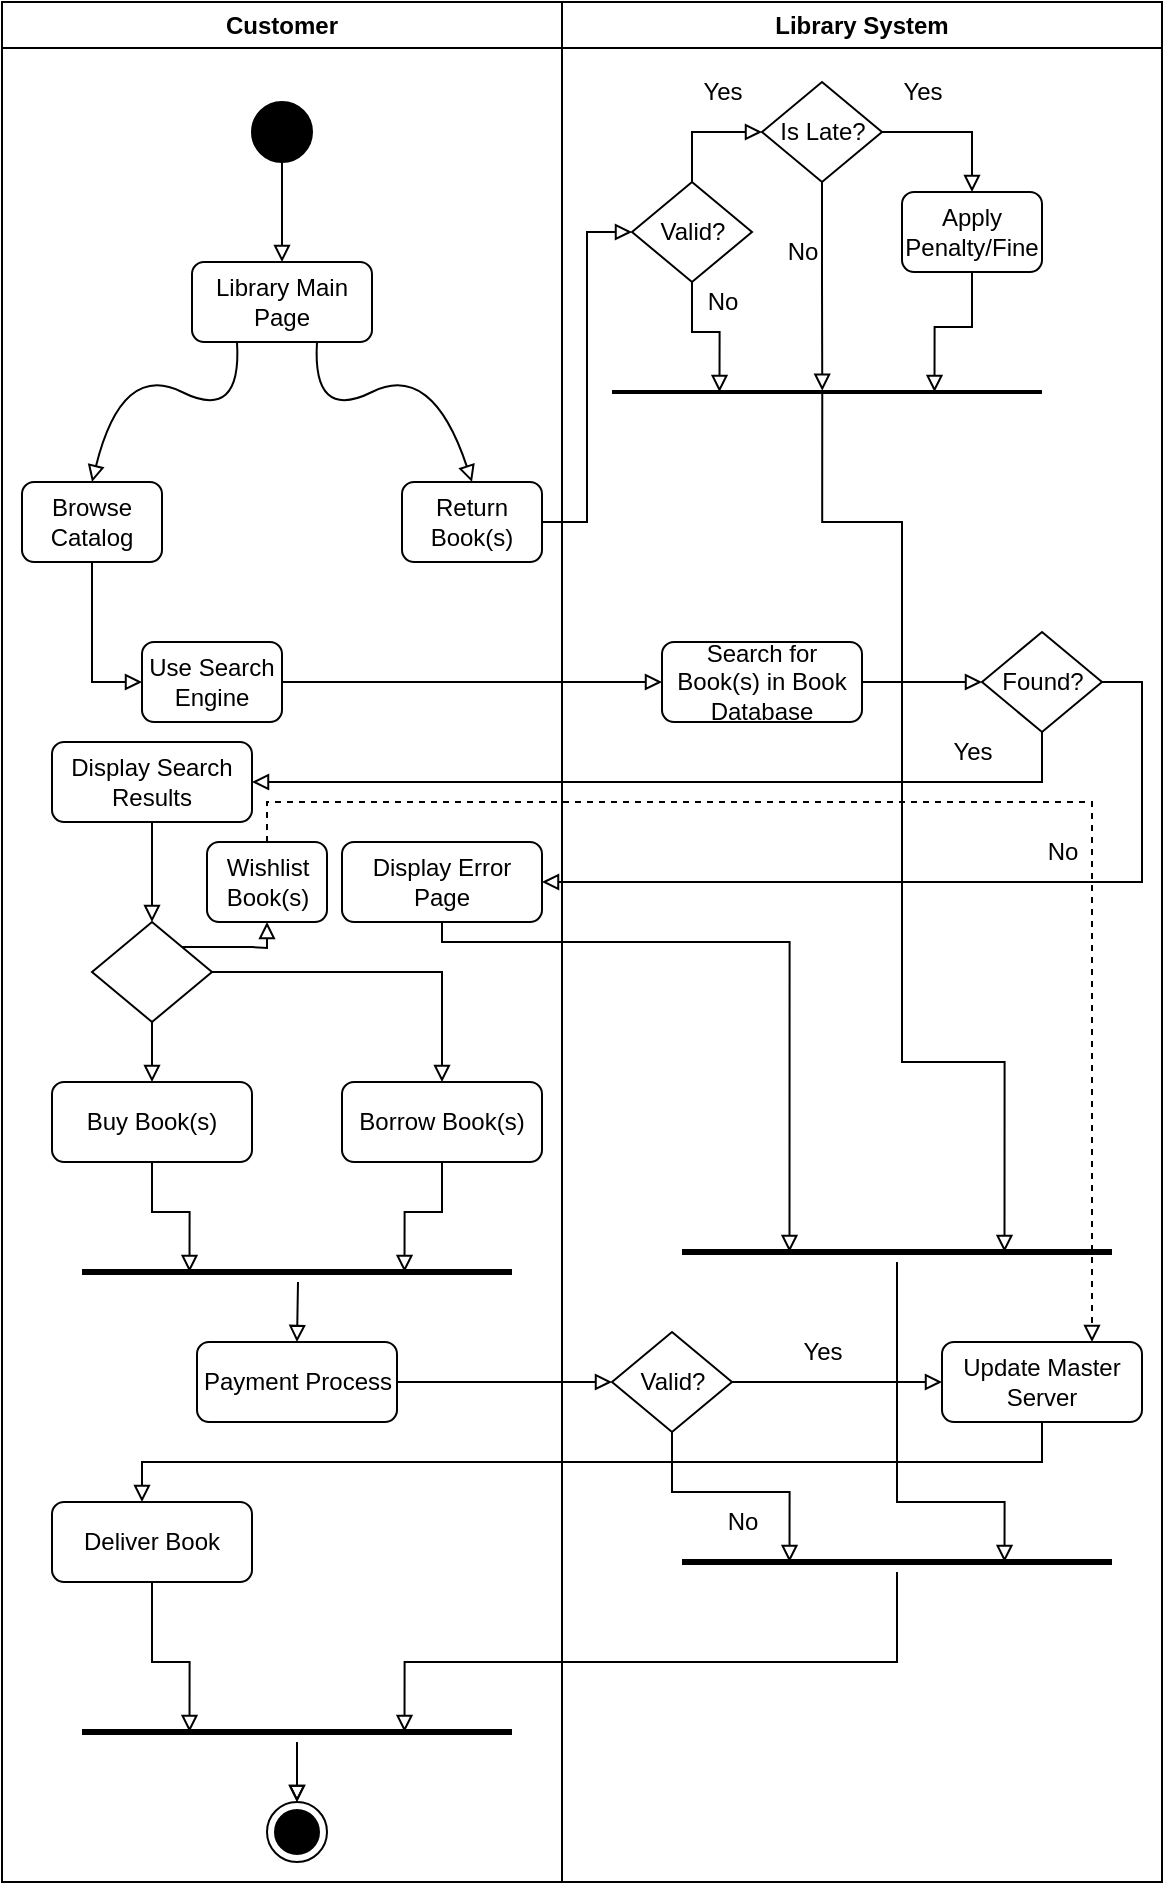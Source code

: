 <mxfile version="20.6.2" type="github">
  <diagram id="C61xXveZB1uyOxd2hwNq" name="Page-1">
    <mxGraphModel dx="965" dy="453" grid="1" gridSize="10" guides="1" tooltips="1" connect="1" arrows="1" fold="1" page="1" pageScale="1" pageWidth="850" pageHeight="1100" math="0" shadow="0">
      <root>
        <mxCell id="0" />
        <mxCell id="1" parent="0" />
        <mxCell id="iaN88Lz6kzgLmbbUGSWd-17" value="Customer" style="swimlane;whiteSpace=wrap;html=1;" parent="1" vertex="1">
          <mxGeometry x="110" y="60" width="280" height="940" as="geometry" />
        </mxCell>
        <mxCell id="iaN88Lz6kzgLmbbUGSWd-33" style="edgeStyle=orthogonalEdgeStyle;rounded=0;orthogonalLoop=1;jettySize=auto;html=1;entryX=0.5;entryY=0;entryDx=0;entryDy=0;endArrow=block;endFill=0;" parent="iaN88Lz6kzgLmbbUGSWd-17" source="iaN88Lz6kzgLmbbUGSWd-25" target="iaN88Lz6kzgLmbbUGSWd-32" edge="1">
          <mxGeometry relative="1" as="geometry" />
        </mxCell>
        <mxCell id="iaN88Lz6kzgLmbbUGSWd-25" value="" style="ellipse;fillColor=strokeColor;" parent="iaN88Lz6kzgLmbbUGSWd-17" vertex="1">
          <mxGeometry x="125" y="50" width="30" height="30" as="geometry" />
        </mxCell>
        <mxCell id="iaN88Lz6kzgLmbbUGSWd-32" value="Library Main Page" style="rounded=1;whiteSpace=wrap;html=1;strokeColor=#000000;" parent="iaN88Lz6kzgLmbbUGSWd-17" vertex="1">
          <mxGeometry x="95" y="130" width="90" height="40" as="geometry" />
        </mxCell>
        <mxCell id="iaN88Lz6kzgLmbbUGSWd-95" style="edgeStyle=orthogonalEdgeStyle;rounded=0;orthogonalLoop=1;jettySize=auto;html=1;exitX=0.5;exitY=1;exitDx=0;exitDy=0;endArrow=block;endFill=0;entryX=0;entryY=0.5;entryDx=0;entryDy=0;" parent="iaN88Lz6kzgLmbbUGSWd-17" source="iaN88Lz6kzgLmbbUGSWd-34" target="iaN88Lz6kzgLmbbUGSWd-92" edge="1">
          <mxGeometry relative="1" as="geometry">
            <mxPoint x="45" y="330" as="targetPoint" />
          </mxGeometry>
        </mxCell>
        <mxCell id="iaN88Lz6kzgLmbbUGSWd-34" value="Browse Catalog" style="rounded=1;whiteSpace=wrap;html=1;strokeColor=#000000;" parent="iaN88Lz6kzgLmbbUGSWd-17" vertex="1">
          <mxGeometry x="10" y="240" width="70" height="40" as="geometry" />
        </mxCell>
        <mxCell id="iaN88Lz6kzgLmbbUGSWd-111" style="edgeStyle=orthogonalEdgeStyle;rounded=0;orthogonalLoop=1;jettySize=auto;html=1;exitX=0.5;exitY=1;exitDx=0;exitDy=0;entryX=0.5;entryY=0;entryDx=0;entryDy=0;endArrow=block;endFill=0;" parent="iaN88Lz6kzgLmbbUGSWd-17" source="iaN88Lz6kzgLmbbUGSWd-53" target="iaN88Lz6kzgLmbbUGSWd-110" edge="1">
          <mxGeometry relative="1" as="geometry" />
        </mxCell>
        <mxCell id="iaN88Lz6kzgLmbbUGSWd-53" value="Display Search Results" style="rounded=1;whiteSpace=wrap;html=1;strokeColor=#000000;" parent="iaN88Lz6kzgLmbbUGSWd-17" vertex="1">
          <mxGeometry x="25" y="370" width="100" height="40" as="geometry" />
        </mxCell>
        <mxCell id="iaN88Lz6kzgLmbbUGSWd-67" value="" style="curved=1;endArrow=block;html=1;rounded=0;exitX=0.25;exitY=1;exitDx=0;exitDy=0;entryX=0.5;entryY=0;entryDx=0;entryDy=0;endFill=0;" parent="iaN88Lz6kzgLmbbUGSWd-17" source="iaN88Lz6kzgLmbbUGSWd-32" target="iaN88Lz6kzgLmbbUGSWd-34" edge="1">
          <mxGeometry width="50" height="50" relative="1" as="geometry">
            <mxPoint x="130" y="250" as="sourcePoint" />
            <mxPoint x="180" y="200" as="targetPoint" />
            <Array as="points">
              <mxPoint x="120" y="210" />
              <mxPoint x="60" y="180" />
            </Array>
          </mxGeometry>
        </mxCell>
        <mxCell id="iaN88Lz6kzgLmbbUGSWd-69" value="" style="curved=1;endArrow=block;html=1;rounded=0;exitX=0.25;exitY=1;exitDx=0;exitDy=0;entryX=0.5;entryY=0;entryDx=0;entryDy=0;endFill=0;" parent="iaN88Lz6kzgLmbbUGSWd-17" target="iaN88Lz6kzgLmbbUGSWd-70" edge="1">
          <mxGeometry width="50" height="50" relative="1" as="geometry">
            <mxPoint x="157.5" y="170" as="sourcePoint" />
            <mxPoint x="200" y="240" as="targetPoint" />
            <Array as="points">
              <mxPoint x="155" y="210" />
              <mxPoint x="215" y="180" />
            </Array>
          </mxGeometry>
        </mxCell>
        <mxCell id="iaN88Lz6kzgLmbbUGSWd-70" value="Return Book(s)" style="rounded=1;whiteSpace=wrap;html=1;strokeColor=#000000;" parent="iaN88Lz6kzgLmbbUGSWd-17" vertex="1">
          <mxGeometry x="200" y="240" width="70" height="40" as="geometry" />
        </mxCell>
        <mxCell id="iaN88Lz6kzgLmbbUGSWd-130" style="edgeStyle=orthogonalEdgeStyle;rounded=0;orthogonalLoop=1;jettySize=auto;html=1;exitX=0.5;exitY=1;exitDx=0;exitDy=0;entryX=0.75;entryY=0.5;entryDx=0;entryDy=0;entryPerimeter=0;endArrow=block;endFill=0;" parent="iaN88Lz6kzgLmbbUGSWd-17" source="iaN88Lz6kzgLmbbUGSWd-88" target="iaN88Lz6kzgLmbbUGSWd-118" edge="1">
          <mxGeometry relative="1" as="geometry" />
        </mxCell>
        <mxCell id="iaN88Lz6kzgLmbbUGSWd-88" value="Borrow Book(s)" style="rounded=1;whiteSpace=wrap;html=1;strokeColor=#000000;" parent="iaN88Lz6kzgLmbbUGSWd-17" vertex="1">
          <mxGeometry x="170" y="540" width="100" height="40" as="geometry" />
        </mxCell>
        <mxCell id="iaN88Lz6kzgLmbbUGSWd-126" style="edgeStyle=orthogonalEdgeStyle;rounded=0;orthogonalLoop=1;jettySize=auto;html=1;exitX=0.5;exitY=1;exitDx=0;exitDy=0;entryX=0.25;entryY=0.5;entryDx=0;entryDy=0;entryPerimeter=0;endArrow=block;endFill=0;" parent="iaN88Lz6kzgLmbbUGSWd-17" source="iaN88Lz6kzgLmbbUGSWd-90" target="iaN88Lz6kzgLmbbUGSWd-118" edge="1">
          <mxGeometry relative="1" as="geometry" />
        </mxCell>
        <mxCell id="iaN88Lz6kzgLmbbUGSWd-90" value="Buy Book(s)" style="rounded=1;whiteSpace=wrap;html=1;strokeColor=#000000;" parent="iaN88Lz6kzgLmbbUGSWd-17" vertex="1">
          <mxGeometry x="25" y="540" width="100" height="40" as="geometry" />
        </mxCell>
        <mxCell id="iaN88Lz6kzgLmbbUGSWd-91" value="Display Error Page" style="rounded=1;whiteSpace=wrap;html=1;strokeColor=#000000;" parent="iaN88Lz6kzgLmbbUGSWd-17" vertex="1">
          <mxGeometry x="170" y="420" width="100" height="40" as="geometry" />
        </mxCell>
        <mxCell id="iaN88Lz6kzgLmbbUGSWd-92" value="Use Search Engine" style="rounded=1;whiteSpace=wrap;html=1;strokeColor=#000000;" parent="iaN88Lz6kzgLmbbUGSWd-17" vertex="1">
          <mxGeometry x="70" y="320" width="70" height="40" as="geometry" />
        </mxCell>
        <mxCell id="iaN88Lz6kzgLmbbUGSWd-112" style="edgeStyle=orthogonalEdgeStyle;rounded=0;orthogonalLoop=1;jettySize=auto;html=1;exitX=0.5;exitY=1;exitDx=0;exitDy=0;entryX=0.5;entryY=0;entryDx=0;entryDy=0;endArrow=block;endFill=0;" parent="iaN88Lz6kzgLmbbUGSWd-17" source="iaN88Lz6kzgLmbbUGSWd-110" target="iaN88Lz6kzgLmbbUGSWd-90" edge="1">
          <mxGeometry relative="1" as="geometry" />
        </mxCell>
        <mxCell id="iaN88Lz6kzgLmbbUGSWd-113" style="edgeStyle=orthogonalEdgeStyle;rounded=0;orthogonalLoop=1;jettySize=auto;html=1;exitX=1;exitY=0.5;exitDx=0;exitDy=0;entryX=0.5;entryY=0;entryDx=0;entryDy=0;endArrow=block;endFill=0;" parent="iaN88Lz6kzgLmbbUGSWd-17" source="iaN88Lz6kzgLmbbUGSWd-110" target="iaN88Lz6kzgLmbbUGSWd-88" edge="1">
          <mxGeometry relative="1" as="geometry" />
        </mxCell>
        <mxCell id="yQh6vcZhrqDuR0jYVtZY-7" style="edgeStyle=orthogonalEdgeStyle;rounded=0;orthogonalLoop=1;jettySize=auto;html=1;exitX=1;exitY=0;exitDx=0;exitDy=0;entryX=0.5;entryY=1;entryDx=0;entryDy=0;endArrow=block;endFill=0;" parent="iaN88Lz6kzgLmbbUGSWd-17" source="iaN88Lz6kzgLmbbUGSWd-110" target="yQh6vcZhrqDuR0jYVtZY-6" edge="1">
          <mxGeometry relative="1" as="geometry">
            <Array as="points">
              <mxPoint x="125" y="473" />
              <mxPoint x="133" y="473" />
            </Array>
          </mxGeometry>
        </mxCell>
        <mxCell id="iaN88Lz6kzgLmbbUGSWd-110" value="" style="shape=rhombus;html=1;dashed=0;whitespace=wrap;perimeter=rhombusPerimeter;strokeColor=#000000;" parent="iaN88Lz6kzgLmbbUGSWd-17" vertex="1">
          <mxGeometry x="45" y="460" width="60" height="50" as="geometry" />
        </mxCell>
        <mxCell id="iaN88Lz6kzgLmbbUGSWd-118" value="" style="shape=line;html=1;strokeWidth=3;strokeColor=#000000;" parent="iaN88Lz6kzgLmbbUGSWd-17" vertex="1">
          <mxGeometry x="40" y="630" width="215" height="10" as="geometry" />
        </mxCell>
        <mxCell id="iaN88Lz6kzgLmbbUGSWd-124" value="" style="ellipse;html=1;shape=endState;fillColor=strokeColor;strokeColor=#000000;" parent="iaN88Lz6kzgLmbbUGSWd-17" vertex="1">
          <mxGeometry x="132.5" y="900" width="30" height="30" as="geometry" />
        </mxCell>
        <mxCell id="iaN88Lz6kzgLmbbUGSWd-141" value="Payment Process" style="rounded=1;whiteSpace=wrap;html=1;strokeColor=#000000;" parent="iaN88Lz6kzgLmbbUGSWd-17" vertex="1">
          <mxGeometry x="97.5" y="670" width="100" height="40" as="geometry" />
        </mxCell>
        <mxCell id="iaN88Lz6kzgLmbbUGSWd-142" style="edgeStyle=orthogonalEdgeStyle;rounded=0;orthogonalLoop=1;jettySize=auto;html=1;entryX=0.5;entryY=0;entryDx=0;entryDy=0;endArrow=block;endFill=0;" parent="iaN88Lz6kzgLmbbUGSWd-17" target="iaN88Lz6kzgLmbbUGSWd-141" edge="1">
          <mxGeometry relative="1" as="geometry">
            <mxPoint x="148" y="640" as="sourcePoint" />
          </mxGeometry>
        </mxCell>
        <mxCell id="iaN88Lz6kzgLmbbUGSWd-151" style="edgeStyle=orthogonalEdgeStyle;rounded=0;orthogonalLoop=1;jettySize=auto;html=1;endArrow=block;endFill=0;" parent="iaN88Lz6kzgLmbbUGSWd-17" source="iaN88Lz6kzgLmbbUGSWd-150" target="iaN88Lz6kzgLmbbUGSWd-124" edge="1">
          <mxGeometry relative="1" as="geometry" />
        </mxCell>
        <mxCell id="iaN88Lz6kzgLmbbUGSWd-169" value="" style="edgeStyle=orthogonalEdgeStyle;rounded=0;orthogonalLoop=1;jettySize=auto;html=1;endArrow=block;endFill=0;" parent="iaN88Lz6kzgLmbbUGSWd-17" source="iaN88Lz6kzgLmbbUGSWd-150" target="iaN88Lz6kzgLmbbUGSWd-124" edge="1">
          <mxGeometry relative="1" as="geometry" />
        </mxCell>
        <mxCell id="iaN88Lz6kzgLmbbUGSWd-150" value="" style="shape=line;html=1;strokeWidth=3;strokeColor=#000000;" parent="iaN88Lz6kzgLmbbUGSWd-17" vertex="1">
          <mxGeometry x="40" y="860" width="215" height="10" as="geometry" />
        </mxCell>
        <mxCell id="iaN88Lz6kzgLmbbUGSWd-164" style="edgeStyle=orthogonalEdgeStyle;rounded=0;orthogonalLoop=1;jettySize=auto;html=1;entryX=0.25;entryY=0.5;entryDx=0;entryDy=0;entryPerimeter=0;endArrow=block;endFill=0;" parent="iaN88Lz6kzgLmbbUGSWd-17" source="iaN88Lz6kzgLmbbUGSWd-162" target="iaN88Lz6kzgLmbbUGSWd-150" edge="1">
          <mxGeometry relative="1" as="geometry">
            <Array as="points">
              <mxPoint x="75" y="830" />
              <mxPoint x="94" y="830" />
            </Array>
          </mxGeometry>
        </mxCell>
        <mxCell id="iaN88Lz6kzgLmbbUGSWd-162" value="Deliver Book" style="rounded=1;whiteSpace=wrap;html=1;strokeColor=#000000;strokeWidth=1;" parent="iaN88Lz6kzgLmbbUGSWd-17" vertex="1">
          <mxGeometry x="25" y="750" width="100" height="40" as="geometry" />
        </mxCell>
        <mxCell id="yQh6vcZhrqDuR0jYVtZY-6" value="Wishlist Book(s)" style="rounded=1;whiteSpace=wrap;html=1;strokeColor=#000000;" parent="iaN88Lz6kzgLmbbUGSWd-17" vertex="1">
          <mxGeometry x="102.5" y="420" width="60" height="40" as="geometry" />
        </mxCell>
        <mxCell id="iaN88Lz6kzgLmbbUGSWd-22" value="Library System" style="swimlane;whiteSpace=wrap;html=1;" parent="1" vertex="1">
          <mxGeometry x="390" y="60" width="300" height="940" as="geometry" />
        </mxCell>
        <mxCell id="iaN88Lz6kzgLmbbUGSWd-50" style="edgeStyle=orthogonalEdgeStyle;rounded=0;orthogonalLoop=1;jettySize=auto;html=1;exitX=1;exitY=0.5;exitDx=0;exitDy=0;endArrow=block;endFill=0;" parent="iaN88Lz6kzgLmbbUGSWd-22" source="iaN88Lz6kzgLmbbUGSWd-44" target="iaN88Lz6kzgLmbbUGSWd-49" edge="1">
          <mxGeometry relative="1" as="geometry" />
        </mxCell>
        <mxCell id="iaN88Lz6kzgLmbbUGSWd-44" value="Search for Book(s) in Book Database" style="rounded=1;whiteSpace=wrap;html=1;strokeColor=#000000;" parent="iaN88Lz6kzgLmbbUGSWd-22" vertex="1">
          <mxGeometry x="50" y="320" width="100" height="40" as="geometry" />
        </mxCell>
        <mxCell id="iaN88Lz6kzgLmbbUGSWd-49" value="Found?" style="shape=rhombus;html=1;dashed=0;whitespace=wrap;perimeter=rhombusPerimeter;strokeColor=#000000;" parent="iaN88Lz6kzgLmbbUGSWd-22" vertex="1">
          <mxGeometry x="210" y="315" width="60" height="50" as="geometry" />
        </mxCell>
        <mxCell id="iaN88Lz6kzgLmbbUGSWd-139" style="edgeStyle=orthogonalEdgeStyle;rounded=0;orthogonalLoop=1;jettySize=auto;html=1;exitX=0.5;exitY=1;exitDx=0;exitDy=0;entryX=0.489;entryY=0.436;entryDx=0;entryDy=0;entryPerimeter=0;endArrow=block;endFill=0;" parent="iaN88Lz6kzgLmbbUGSWd-22" source="iaN88Lz6kzgLmbbUGSWd-87" target="iaN88Lz6kzgLmbbUGSWd-136" edge="1">
          <mxGeometry relative="1" as="geometry" />
        </mxCell>
        <mxCell id="iaN88Lz6kzgLmbbUGSWd-87" value="Is Late?" style="shape=rhombus;html=1;dashed=0;whitespace=wrap;perimeter=rhombusPerimeter;strokeColor=#000000;" parent="iaN88Lz6kzgLmbbUGSWd-22" vertex="1">
          <mxGeometry x="100" y="40" width="60" height="50" as="geometry" />
        </mxCell>
        <mxCell id="iaN88Lz6kzgLmbbUGSWd-99" value="" style="edgeStyle=orthogonalEdgeStyle;rounded=0;orthogonalLoop=1;jettySize=auto;html=1;endArrow=block;endFill=0;" parent="iaN88Lz6kzgLmbbUGSWd-22" source="iaN88Lz6kzgLmbbUGSWd-87" target="iaN88Lz6kzgLmbbUGSWd-98" edge="1">
          <mxGeometry relative="1" as="geometry" />
        </mxCell>
        <mxCell id="iaN88Lz6kzgLmbbUGSWd-138" style="edgeStyle=orthogonalEdgeStyle;rounded=0;orthogonalLoop=1;jettySize=auto;html=1;exitX=0.5;exitY=1;exitDx=0;exitDy=0;entryX=0.75;entryY=0.5;entryDx=0;entryDy=0;entryPerimeter=0;endArrow=block;endFill=0;" parent="iaN88Lz6kzgLmbbUGSWd-22" source="iaN88Lz6kzgLmbbUGSWd-98" target="iaN88Lz6kzgLmbbUGSWd-136" edge="1">
          <mxGeometry relative="1" as="geometry" />
        </mxCell>
        <mxCell id="iaN88Lz6kzgLmbbUGSWd-98" value="Apply Penalty/Fine" style="rounded=1;whiteSpace=wrap;html=1;strokeColor=#000000;" parent="iaN88Lz6kzgLmbbUGSWd-22" vertex="1">
          <mxGeometry x="170" y="95" width="70" height="40" as="geometry" />
        </mxCell>
        <mxCell id="iaN88Lz6kzgLmbbUGSWd-100" value="Yes" style="text;html=1;align=center;verticalAlign=middle;resizable=0;points=[];autosize=1;strokeColor=none;fillColor=none;" parent="iaN88Lz6kzgLmbbUGSWd-22" vertex="1">
          <mxGeometry x="160" y="30" width="40" height="30" as="geometry" />
        </mxCell>
        <mxCell id="iaN88Lz6kzgLmbbUGSWd-134" style="edgeStyle=orthogonalEdgeStyle;rounded=0;orthogonalLoop=1;jettySize=auto;html=1;entryX=0;entryY=0.5;entryDx=0;entryDy=0;endArrow=block;endFill=0;exitX=0.5;exitY=0;exitDx=0;exitDy=0;" parent="iaN88Lz6kzgLmbbUGSWd-22" source="iaN88Lz6kzgLmbbUGSWd-132" target="iaN88Lz6kzgLmbbUGSWd-87" edge="1">
          <mxGeometry relative="1" as="geometry" />
        </mxCell>
        <mxCell id="iaN88Lz6kzgLmbbUGSWd-137" style="edgeStyle=orthogonalEdgeStyle;rounded=0;orthogonalLoop=1;jettySize=auto;html=1;exitX=0.5;exitY=1;exitDx=0;exitDy=0;entryX=0.25;entryY=0.5;entryDx=0;entryDy=0;entryPerimeter=0;endArrow=block;endFill=0;" parent="iaN88Lz6kzgLmbbUGSWd-22" source="iaN88Lz6kzgLmbbUGSWd-132" target="iaN88Lz6kzgLmbbUGSWd-136" edge="1">
          <mxGeometry relative="1" as="geometry" />
        </mxCell>
        <mxCell id="iaN88Lz6kzgLmbbUGSWd-132" value="Valid?" style="shape=rhombus;html=1;dashed=0;whitespace=wrap;perimeter=rhombusPerimeter;strokeColor=#000000;" parent="iaN88Lz6kzgLmbbUGSWd-22" vertex="1">
          <mxGeometry x="35" y="90" width="60" height="50" as="geometry" />
        </mxCell>
        <mxCell id="iaN88Lz6kzgLmbbUGSWd-135" value="Yes" style="text;html=1;align=center;verticalAlign=middle;resizable=0;points=[];autosize=1;strokeColor=none;fillColor=none;" parent="iaN88Lz6kzgLmbbUGSWd-22" vertex="1">
          <mxGeometry x="60" y="30" width="40" height="30" as="geometry" />
        </mxCell>
        <mxCell id="iaN88Lz6kzgLmbbUGSWd-155" style="edgeStyle=orthogonalEdgeStyle;rounded=0;orthogonalLoop=1;jettySize=auto;html=1;endArrow=block;endFill=0;exitX=0.489;exitY=0.553;exitDx=0;exitDy=0;exitPerimeter=0;entryX=0.75;entryY=0.5;entryDx=0;entryDy=0;entryPerimeter=0;" parent="iaN88Lz6kzgLmbbUGSWd-22" source="iaN88Lz6kzgLmbbUGSWd-136" target="iaN88Lz6kzgLmbbUGSWd-156" edge="1">
          <mxGeometry relative="1" as="geometry">
            <mxPoint x="130" y="250" as="sourcePoint" />
            <mxPoint x="169" y="620" as="targetPoint" />
            <Array as="points">
              <mxPoint x="130" y="260" />
              <mxPoint x="170" y="260" />
              <mxPoint x="170" y="530" />
              <mxPoint x="221" y="530" />
            </Array>
          </mxGeometry>
        </mxCell>
        <mxCell id="iaN88Lz6kzgLmbbUGSWd-136" value="" style="shape=line;html=1;strokeWidth=2;strokeColor=#000000;" parent="iaN88Lz6kzgLmbbUGSWd-22" vertex="1">
          <mxGeometry x="25" y="190" width="215" height="10" as="geometry" />
        </mxCell>
        <mxCell id="iaN88Lz6kzgLmbbUGSWd-159" style="edgeStyle=orthogonalEdgeStyle;rounded=0;orthogonalLoop=1;jettySize=auto;html=1;endArrow=block;endFill=0;entryX=0;entryY=0.5;entryDx=0;entryDy=0;" parent="iaN88Lz6kzgLmbbUGSWd-22" source="iaN88Lz6kzgLmbbUGSWd-145" target="iaN88Lz6kzgLmbbUGSWd-160" edge="1">
          <mxGeometry relative="1" as="geometry">
            <mxPoint x="140.0" y="690" as="targetPoint" />
          </mxGeometry>
        </mxCell>
        <mxCell id="iaN88Lz6kzgLmbbUGSWd-167" style="edgeStyle=orthogonalEdgeStyle;rounded=0;orthogonalLoop=1;jettySize=auto;html=1;exitX=0.5;exitY=1;exitDx=0;exitDy=0;entryX=0.25;entryY=0.5;entryDx=0;entryDy=0;entryPerimeter=0;endArrow=block;endFill=0;" parent="iaN88Lz6kzgLmbbUGSWd-22" source="iaN88Lz6kzgLmbbUGSWd-145" target="iaN88Lz6kzgLmbbUGSWd-165" edge="1">
          <mxGeometry relative="1" as="geometry" />
        </mxCell>
        <mxCell id="iaN88Lz6kzgLmbbUGSWd-145" value="Valid?" style="shape=rhombus;html=1;dashed=0;whitespace=wrap;perimeter=rhombusPerimeter;strokeColor=#000000;" parent="iaN88Lz6kzgLmbbUGSWd-22" vertex="1">
          <mxGeometry x="25" y="665" width="60" height="50" as="geometry" />
        </mxCell>
        <mxCell id="iaN88Lz6kzgLmbbUGSWd-152" value="No" style="text;html=1;align=center;verticalAlign=middle;resizable=0;points=[];autosize=1;strokeColor=none;fillColor=none;" parent="iaN88Lz6kzgLmbbUGSWd-22" vertex="1">
          <mxGeometry x="60" y="135" width="40" height="30" as="geometry" />
        </mxCell>
        <mxCell id="iaN88Lz6kzgLmbbUGSWd-153" value="No" style="text;html=1;align=center;verticalAlign=middle;resizable=0;points=[];autosize=1;strokeColor=none;fillColor=none;" parent="iaN88Lz6kzgLmbbUGSWd-22" vertex="1">
          <mxGeometry x="100" y="110" width="40" height="30" as="geometry" />
        </mxCell>
        <mxCell id="iaN88Lz6kzgLmbbUGSWd-166" style="edgeStyle=orthogonalEdgeStyle;rounded=0;orthogonalLoop=1;jettySize=auto;html=1;endArrow=block;endFill=0;entryX=0.75;entryY=0.5;entryDx=0;entryDy=0;entryPerimeter=0;" parent="iaN88Lz6kzgLmbbUGSWd-22" source="iaN88Lz6kzgLmbbUGSWd-156" target="iaN88Lz6kzgLmbbUGSWd-165" edge="1">
          <mxGeometry relative="1" as="geometry">
            <Array as="points">
              <mxPoint x="167" y="750" />
              <mxPoint x="221" y="750" />
            </Array>
          </mxGeometry>
        </mxCell>
        <mxCell id="iaN88Lz6kzgLmbbUGSWd-156" value="" style="shape=line;html=1;strokeWidth=3;strokeColor=#000000;" parent="iaN88Lz6kzgLmbbUGSWd-22" vertex="1">
          <mxGeometry x="60" y="620" width="215" height="10" as="geometry" />
        </mxCell>
        <mxCell id="iaN88Lz6kzgLmbbUGSWd-160" value="Update Master Server" style="rounded=1;whiteSpace=wrap;html=1;strokeColor=#000000;" parent="iaN88Lz6kzgLmbbUGSWd-22" vertex="1">
          <mxGeometry x="190" y="670" width="100" height="40" as="geometry" />
        </mxCell>
        <mxCell id="iaN88Lz6kzgLmbbUGSWd-165" value="" style="shape=line;html=1;strokeWidth=3;strokeColor=#000000;" parent="iaN88Lz6kzgLmbbUGSWd-22" vertex="1">
          <mxGeometry x="60" y="775" width="215" height="10" as="geometry" />
        </mxCell>
        <mxCell id="iaN88Lz6kzgLmbbUGSWd-170" value="No" style="text;html=1;align=center;verticalAlign=middle;resizable=0;points=[];autosize=1;strokeColor=none;fillColor=none;" parent="iaN88Lz6kzgLmbbUGSWd-22" vertex="1">
          <mxGeometry x="70" y="745" width="40" height="30" as="geometry" />
        </mxCell>
        <mxCell id="iaN88Lz6kzgLmbbUGSWd-171" value="Yes" style="text;html=1;align=center;verticalAlign=middle;resizable=0;points=[];autosize=1;strokeColor=none;fillColor=none;" parent="iaN88Lz6kzgLmbbUGSWd-22" vertex="1">
          <mxGeometry x="110" y="660" width="40" height="30" as="geometry" />
        </mxCell>
        <mxCell id="iaN88Lz6kzgLmbbUGSWd-172" value="No" style="text;html=1;align=center;verticalAlign=middle;resizable=0;points=[];autosize=1;strokeColor=none;fillColor=none;" parent="iaN88Lz6kzgLmbbUGSWd-22" vertex="1">
          <mxGeometry x="230" y="410" width="40" height="30" as="geometry" />
        </mxCell>
        <mxCell id="iaN88Lz6kzgLmbbUGSWd-173" value="Yes" style="text;html=1;align=center;verticalAlign=middle;resizable=0;points=[];autosize=1;strokeColor=none;fillColor=none;" parent="iaN88Lz6kzgLmbbUGSWd-22" vertex="1">
          <mxGeometry x="185" y="360" width="40" height="30" as="geometry" />
        </mxCell>
        <mxCell id="iaN88Lz6kzgLmbbUGSWd-56" style="edgeStyle=orthogonalEdgeStyle;rounded=0;orthogonalLoop=1;jettySize=auto;html=1;exitX=0.5;exitY=1;exitDx=0;exitDy=0;entryX=1;entryY=0.5;entryDx=0;entryDy=0;endArrow=block;endFill=0;" parent="1" source="iaN88Lz6kzgLmbbUGSWd-49" target="iaN88Lz6kzgLmbbUGSWd-53" edge="1">
          <mxGeometry relative="1" as="geometry" />
        </mxCell>
        <mxCell id="iaN88Lz6kzgLmbbUGSWd-76" style="edgeStyle=orthogonalEdgeStyle;rounded=0;orthogonalLoop=1;jettySize=auto;html=1;endArrow=block;endFill=0;entryX=1;entryY=0.5;entryDx=0;entryDy=0;" parent="1" source="iaN88Lz6kzgLmbbUGSWd-49" target="iaN88Lz6kzgLmbbUGSWd-91" edge="1">
          <mxGeometry relative="1" as="geometry">
            <mxPoint x="430" y="500" as="targetPoint" />
            <Array as="points">
              <mxPoint x="680" y="400" />
              <mxPoint x="680" y="500" />
            </Array>
          </mxGeometry>
        </mxCell>
        <mxCell id="iaN88Lz6kzgLmbbUGSWd-93" style="edgeStyle=orthogonalEdgeStyle;rounded=0;orthogonalLoop=1;jettySize=auto;html=1;entryX=0;entryY=0.5;entryDx=0;entryDy=0;endArrow=block;endFill=0;" parent="1" source="iaN88Lz6kzgLmbbUGSWd-92" target="iaN88Lz6kzgLmbbUGSWd-44" edge="1">
          <mxGeometry relative="1" as="geometry" />
        </mxCell>
        <mxCell id="iaN88Lz6kzgLmbbUGSWd-133" style="edgeStyle=orthogonalEdgeStyle;rounded=0;orthogonalLoop=1;jettySize=auto;html=1;exitX=1;exitY=0.5;exitDx=0;exitDy=0;entryX=0;entryY=0.5;entryDx=0;entryDy=0;endArrow=block;endFill=0;" parent="1" source="iaN88Lz6kzgLmbbUGSWd-70" target="iaN88Lz6kzgLmbbUGSWd-132" edge="1">
          <mxGeometry relative="1" as="geometry" />
        </mxCell>
        <mxCell id="iaN88Lz6kzgLmbbUGSWd-144" style="edgeStyle=orthogonalEdgeStyle;rounded=0;orthogonalLoop=1;jettySize=auto;html=1;endArrow=block;endFill=0;entryX=0;entryY=0.5;entryDx=0;entryDy=0;" parent="1" source="iaN88Lz6kzgLmbbUGSWd-141" target="iaN88Lz6kzgLmbbUGSWd-145" edge="1">
          <mxGeometry relative="1" as="geometry">
            <mxPoint x="415.0" y="750" as="targetPoint" />
          </mxGeometry>
        </mxCell>
        <mxCell id="iaN88Lz6kzgLmbbUGSWd-157" style="edgeStyle=orthogonalEdgeStyle;rounded=0;orthogonalLoop=1;jettySize=auto;html=1;exitX=0.5;exitY=1;exitDx=0;exitDy=0;entryX=0.25;entryY=0.5;entryDx=0;entryDy=0;entryPerimeter=0;endArrow=block;endFill=0;" parent="1" source="iaN88Lz6kzgLmbbUGSWd-91" target="iaN88Lz6kzgLmbbUGSWd-156" edge="1">
          <mxGeometry relative="1" as="geometry">
            <Array as="points">
              <mxPoint x="330" y="530" />
              <mxPoint x="504" y="530" />
            </Array>
          </mxGeometry>
        </mxCell>
        <mxCell id="iaN88Lz6kzgLmbbUGSWd-163" style="edgeStyle=orthogonalEdgeStyle;rounded=0;orthogonalLoop=1;jettySize=auto;html=1;exitX=0.5;exitY=1;exitDx=0;exitDy=0;endArrow=block;endFill=0;" parent="1" source="iaN88Lz6kzgLmbbUGSWd-160" target="iaN88Lz6kzgLmbbUGSWd-162" edge="1">
          <mxGeometry relative="1" as="geometry">
            <Array as="points">
              <mxPoint x="630" y="790" />
              <mxPoint x="180" y="790" />
            </Array>
          </mxGeometry>
        </mxCell>
        <mxCell id="iaN88Lz6kzgLmbbUGSWd-168" style="edgeStyle=orthogonalEdgeStyle;rounded=0;orthogonalLoop=1;jettySize=auto;html=1;entryX=0.75;entryY=0.5;entryDx=0;entryDy=0;entryPerimeter=0;endArrow=block;endFill=0;" parent="1" source="iaN88Lz6kzgLmbbUGSWd-165" target="iaN88Lz6kzgLmbbUGSWd-150" edge="1">
          <mxGeometry relative="1" as="geometry">
            <Array as="points">
              <mxPoint x="557" y="890" />
              <mxPoint x="311" y="890" />
            </Array>
          </mxGeometry>
        </mxCell>
        <mxCell id="yQh6vcZhrqDuR0jYVtZY-9" style="edgeStyle=orthogonalEdgeStyle;rounded=0;orthogonalLoop=1;jettySize=auto;html=1;exitX=0.5;exitY=0;exitDx=0;exitDy=0;entryX=0.75;entryY=0;entryDx=0;entryDy=0;endArrow=block;endFill=0;dashed=1;" parent="1" source="yQh6vcZhrqDuR0jYVtZY-6" target="iaN88Lz6kzgLmbbUGSWd-160" edge="1">
          <mxGeometry relative="1" as="geometry" />
        </mxCell>
      </root>
    </mxGraphModel>
  </diagram>
</mxfile>
